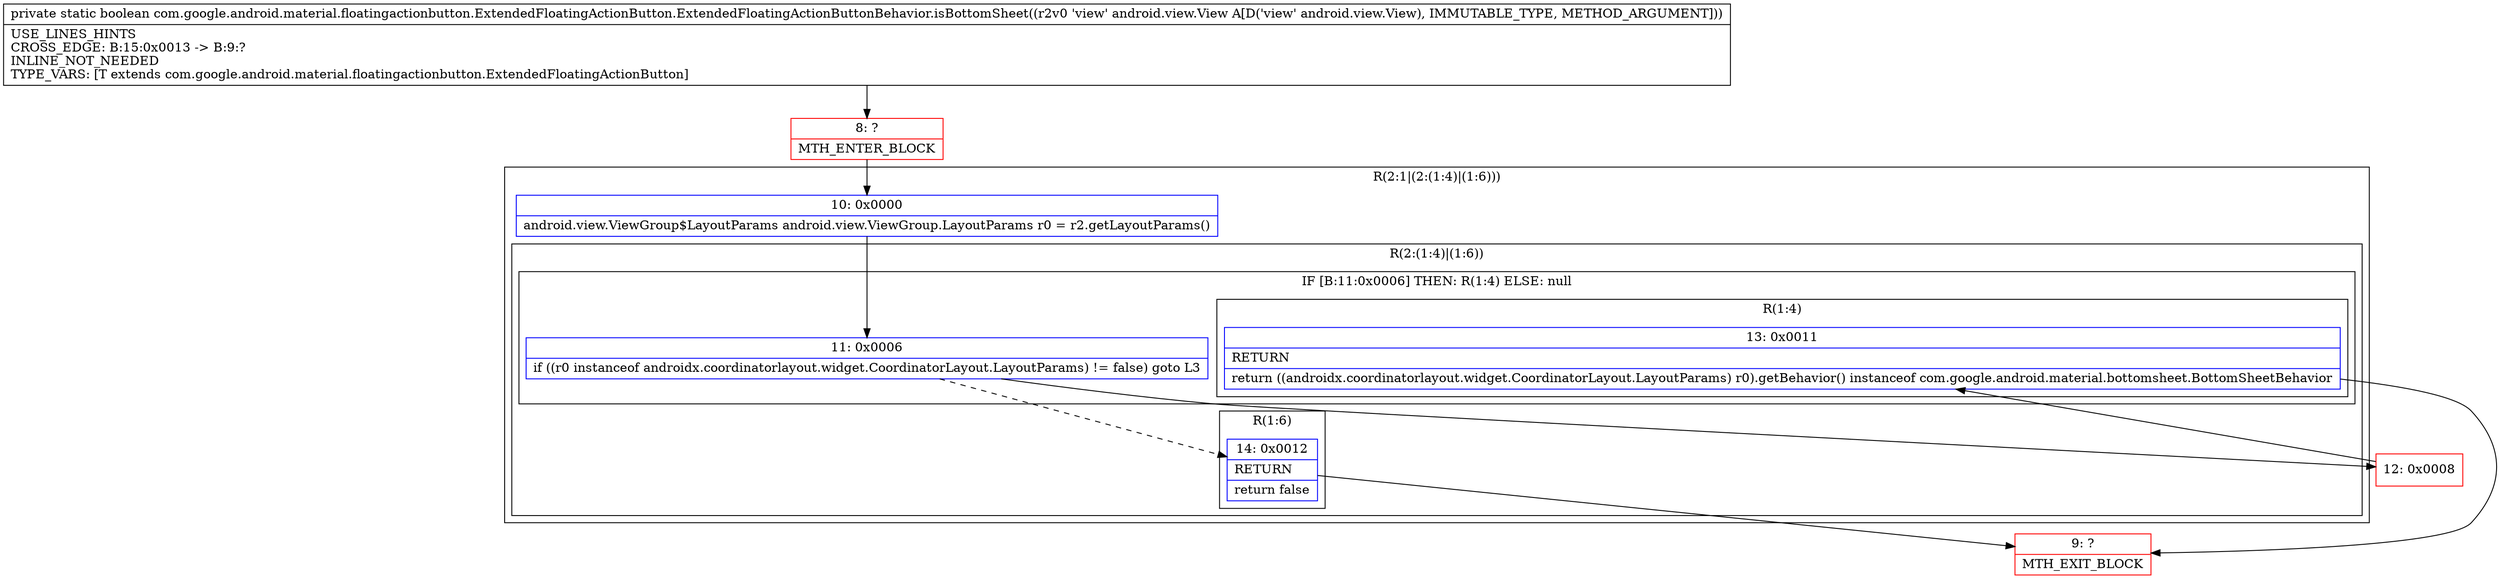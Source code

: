 digraph "CFG forcom.google.android.material.floatingactionbutton.ExtendedFloatingActionButton.ExtendedFloatingActionButtonBehavior.isBottomSheet(Landroid\/view\/View;)Z" {
subgraph cluster_Region_732320543 {
label = "R(2:1|(2:(1:4)|(1:6)))";
node [shape=record,color=blue];
Node_10 [shape=record,label="{10\:\ 0x0000|android.view.ViewGroup$LayoutParams android.view.ViewGroup.LayoutParams r0 = r2.getLayoutParams()\l}"];
subgraph cluster_Region_334115088 {
label = "R(2:(1:4)|(1:6))";
node [shape=record,color=blue];
subgraph cluster_IfRegion_2053176208 {
label = "IF [B:11:0x0006] THEN: R(1:4) ELSE: null";
node [shape=record,color=blue];
Node_11 [shape=record,label="{11\:\ 0x0006|if ((r0 instanceof androidx.coordinatorlayout.widget.CoordinatorLayout.LayoutParams) != false) goto L3\l}"];
subgraph cluster_Region_987051766 {
label = "R(1:4)";
node [shape=record,color=blue];
Node_13 [shape=record,label="{13\:\ 0x0011|RETURN\l|return ((androidx.coordinatorlayout.widget.CoordinatorLayout.LayoutParams) r0).getBehavior() instanceof com.google.android.material.bottomsheet.BottomSheetBehavior\l}"];
}
}
subgraph cluster_Region_1753768426 {
label = "R(1:6)";
node [shape=record,color=blue];
Node_14 [shape=record,label="{14\:\ 0x0012|RETURN\l|return false\l}"];
}
}
}
Node_8 [shape=record,color=red,label="{8\:\ ?|MTH_ENTER_BLOCK\l}"];
Node_12 [shape=record,color=red,label="{12\:\ 0x0008}"];
Node_9 [shape=record,color=red,label="{9\:\ ?|MTH_EXIT_BLOCK\l}"];
MethodNode[shape=record,label="{private static boolean com.google.android.material.floatingactionbutton.ExtendedFloatingActionButton.ExtendedFloatingActionButtonBehavior.isBottomSheet((r2v0 'view' android.view.View A[D('view' android.view.View), IMMUTABLE_TYPE, METHOD_ARGUMENT]))  | USE_LINES_HINTS\lCROSS_EDGE: B:15:0x0013 \-\> B:9:?\lINLINE_NOT_NEEDED\lTYPE_VARS: [T extends com.google.android.material.floatingactionbutton.ExtendedFloatingActionButton]\l}"];
MethodNode -> Node_8;Node_10 -> Node_11;
Node_11 -> Node_12;
Node_11 -> Node_14[style=dashed];
Node_13 -> Node_9;
Node_14 -> Node_9;
Node_8 -> Node_10;
Node_12 -> Node_13;
}

